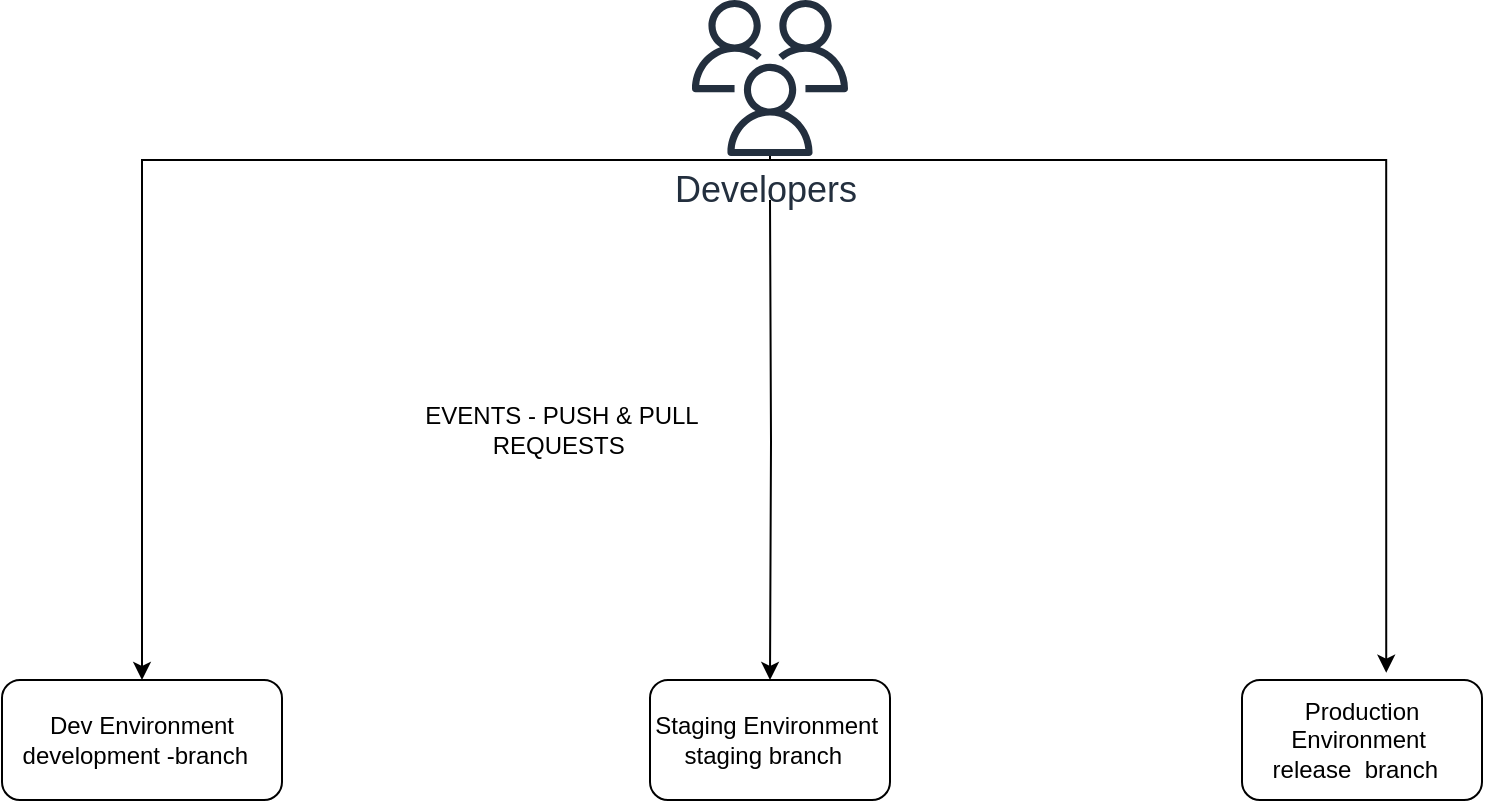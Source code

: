 <mxfile version="14.9.8" type="github">
  <diagram id="6XGJqjT74cjKN67CY4M7" name="DevSecOps">
    <mxGraphModel dx="1171" dy="818" grid="1" gridSize="10" guides="1" tooltips="1" connect="1" arrows="1" fold="1" page="1" pageScale="1" pageWidth="850" pageHeight="1100" math="0" shadow="0">
      <root>
        <mxCell id="0" />
        <mxCell id="1" parent="0" />
        <mxCell id="ea0yjk5CYWSuDGqNt53Y-1" value="Staging Environment&amp;nbsp;&lt;br&gt;staging branch&amp;nbsp;&amp;nbsp;" style="rounded=1;whiteSpace=wrap;html=1;" vertex="1" parent="1">
          <mxGeometry x="354" y="510" width="120" height="60" as="geometry" />
        </mxCell>
        <mxCell id="ea0yjk5CYWSuDGqNt53Y-3" style="edgeStyle=orthogonalEdgeStyle;rounded=0;orthogonalLoop=1;jettySize=auto;html=1;" edge="1" parent="1" target="ea0yjk5CYWSuDGqNt53Y-1">
          <mxGeometry relative="1" as="geometry">
            <mxPoint x="414" y="270" as="sourcePoint" />
          </mxGeometry>
        </mxCell>
        <mxCell id="ea0yjk5CYWSuDGqNt53Y-7" style="edgeStyle=orthogonalEdgeStyle;rounded=0;orthogonalLoop=1;jettySize=auto;html=1;" edge="1" parent="1" source="ea0yjk5CYWSuDGqNt53Y-2" target="ea0yjk5CYWSuDGqNt53Y-5">
          <mxGeometry relative="1" as="geometry">
            <Array as="points">
              <mxPoint x="414" y="250" />
              <mxPoint x="100" y="250" />
            </Array>
          </mxGeometry>
        </mxCell>
        <mxCell id="ea0yjk5CYWSuDGqNt53Y-8" style="edgeStyle=orthogonalEdgeStyle;rounded=0;orthogonalLoop=1;jettySize=auto;html=1;entryX=0.601;entryY=-0.061;entryDx=0;entryDy=0;entryPerimeter=0;" edge="1" parent="1" source="ea0yjk5CYWSuDGqNt53Y-2" target="ea0yjk5CYWSuDGqNt53Y-6">
          <mxGeometry relative="1" as="geometry">
            <Array as="points">
              <mxPoint x="414" y="250" />
              <mxPoint x="722" y="250" />
            </Array>
          </mxGeometry>
        </mxCell>
        <mxCell id="ea0yjk5CYWSuDGqNt53Y-2" value="&lt;font style=&quot;font-size: 18px&quot;&gt;Developers&amp;nbsp;&lt;/font&gt;" style="outlineConnect=0;fontColor=#232F3E;gradientColor=none;fillColor=#232F3E;strokeColor=none;dashed=0;verticalLabelPosition=bottom;verticalAlign=top;align=center;html=1;fontSize=12;fontStyle=0;aspect=fixed;pointerEvents=1;shape=mxgraph.aws4.users;" vertex="1" parent="1">
          <mxGeometry x="375" y="170" width="78" height="78" as="geometry" />
        </mxCell>
        <mxCell id="ea0yjk5CYWSuDGqNt53Y-4" value="EVENTS - PUSH &amp;amp; PULL REQUESTS&amp;nbsp;" style="text;html=1;strokeColor=none;fillColor=none;align=center;verticalAlign=middle;whiteSpace=wrap;rounded=0;" vertex="1" parent="1">
          <mxGeometry x="210" y="360" width="200" height="50" as="geometry" />
        </mxCell>
        <mxCell id="ea0yjk5CYWSuDGqNt53Y-5" value="Dev Environment&lt;br&gt;development -branch&amp;nbsp;&amp;nbsp;" style="rounded=1;whiteSpace=wrap;html=1;" vertex="1" parent="1">
          <mxGeometry x="30" y="510" width="140" height="60" as="geometry" />
        </mxCell>
        <mxCell id="ea0yjk5CYWSuDGqNt53Y-6" value="Production Environment&amp;nbsp;&lt;br&gt;release&amp;nbsp; branch&amp;nbsp;&amp;nbsp;" style="rounded=1;whiteSpace=wrap;html=1;" vertex="1" parent="1">
          <mxGeometry x="650" y="510" width="120" height="60" as="geometry" />
        </mxCell>
      </root>
    </mxGraphModel>
  </diagram>
</mxfile>
